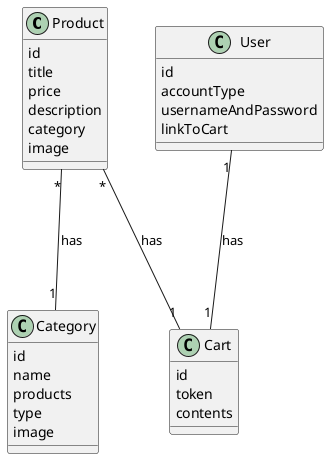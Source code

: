 @startuml

class Product {
  id
  title
  price
  description
  category
  image
}

class Cart {
  id
  token
  contents
}

class User {
  id
  accountType
  usernameAndPassword
  linkToCart
  }

class Category {
  id
  name
  products
  type
  image
  
}

Product "*" --- "1" Cart : "has"

Product "*" --- "1" Category : "has"

User "1" --- "1" Cart : "has"

@enduml
